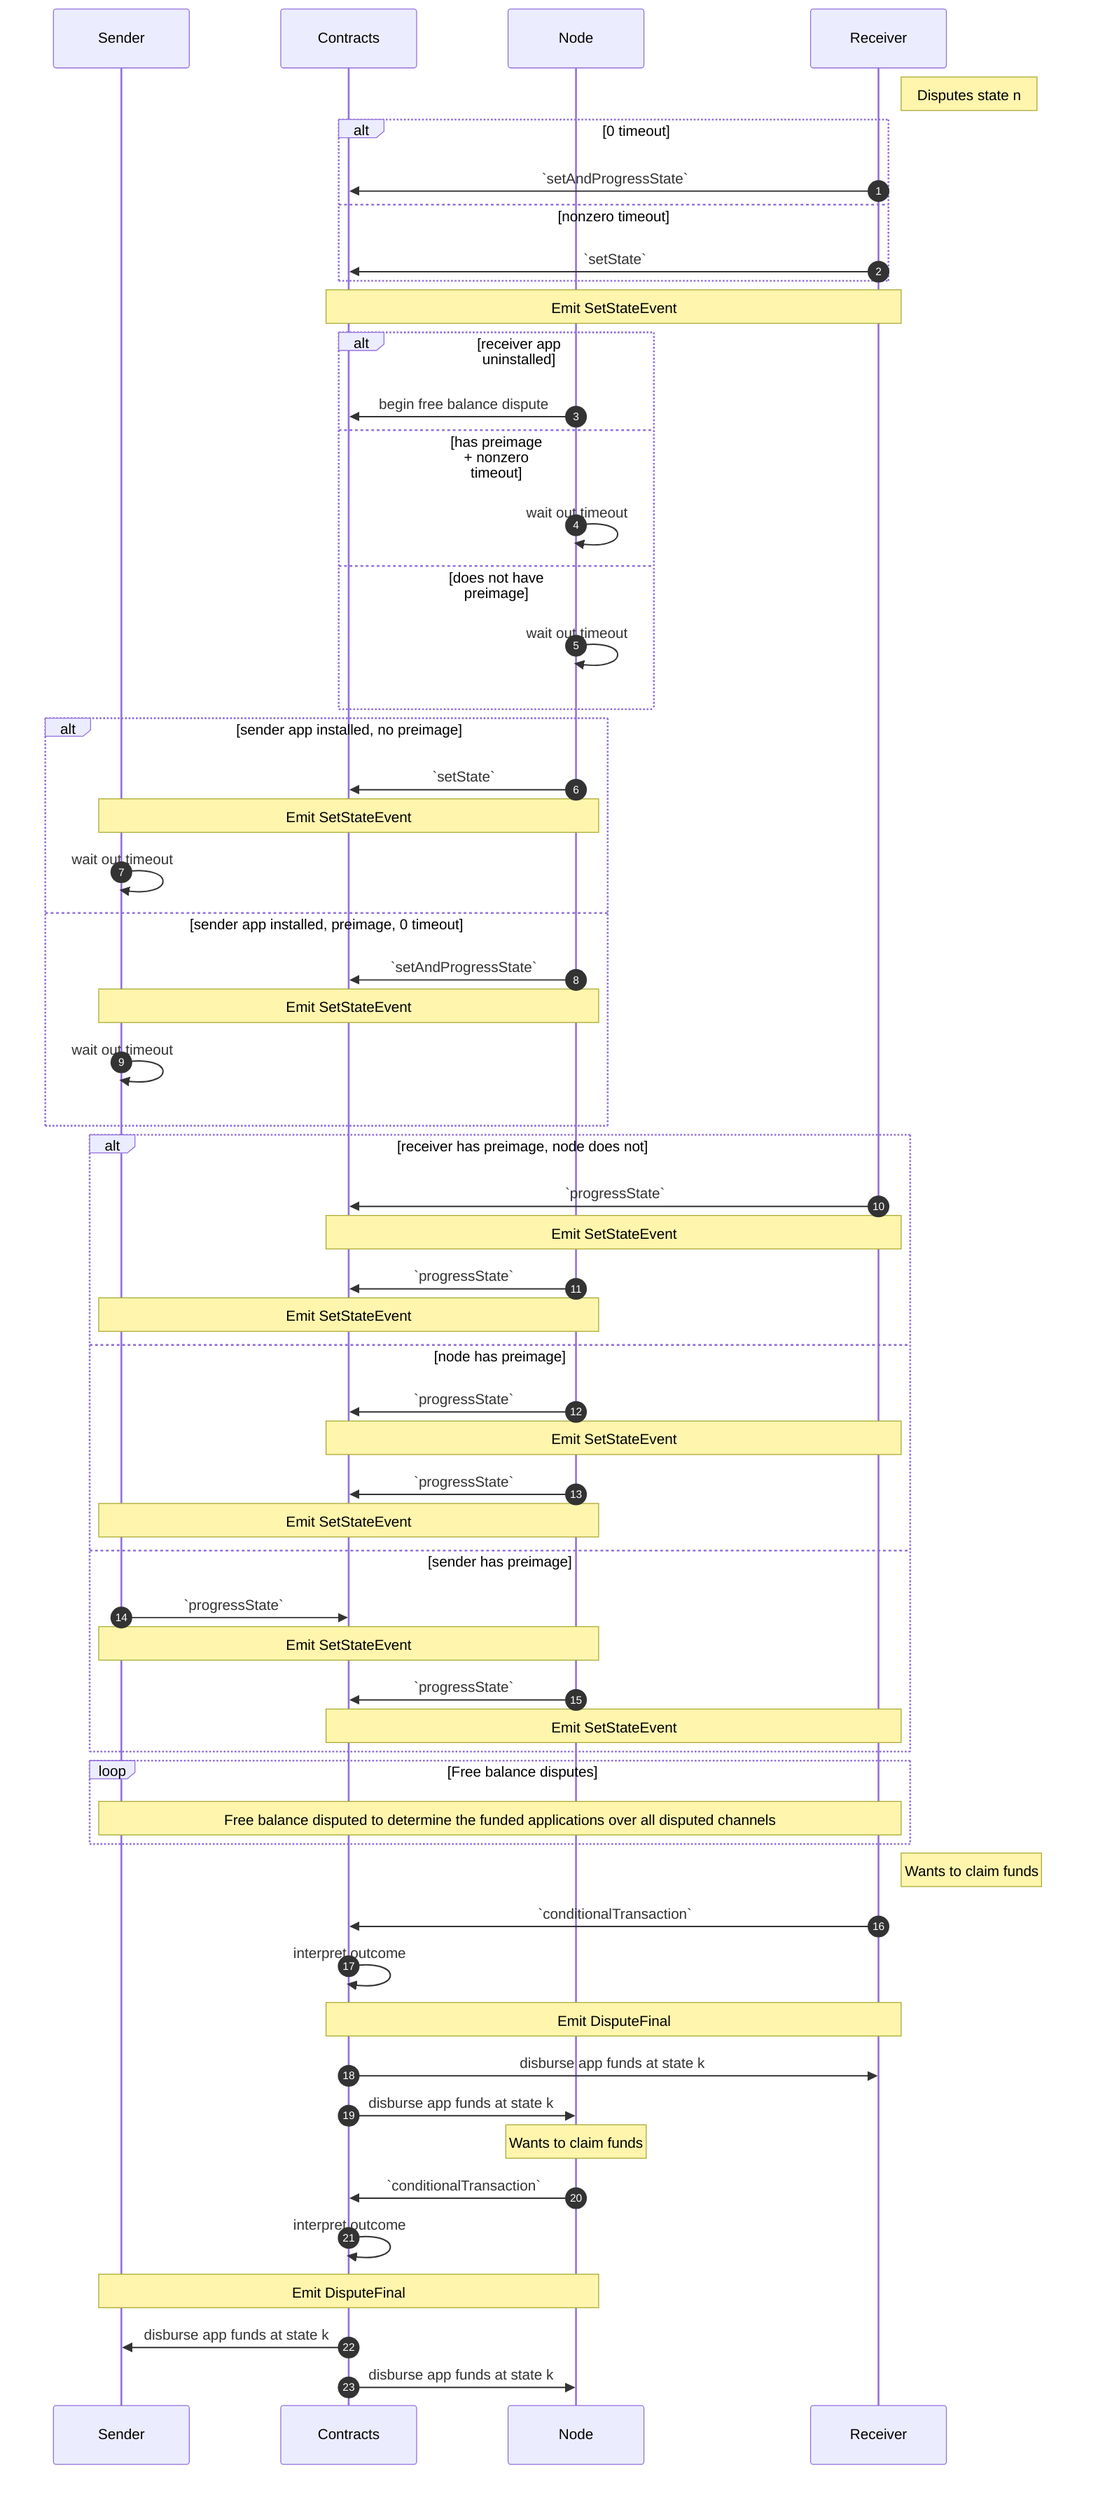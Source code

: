 sequenceDiagram
  participant Sender
  participant Contracts
  participant Node
  participant Receiver

  autonumber

  Note right of Receiver: Disputes state n

  alt 0 timeout
    Receiver->>Contracts: `setAndProgressState`

  else nonzero timeout
    Receiver->>Contracts: `setState`

  end

  Note over Receiver,Contracts: Emit SetStateEvent
  
  alt receiver app uninstalled
    Node->>Contracts: begin free balance dispute

  else has preimage + nonzero timeout
    Node->>Node: wait out timeout

  else does not have preimage
    Node->>Node: wait out timeout

  end

  alt sender app installed, no preimage
    Node->>Contracts: `setState`
    Note over Sender,Node: Emit SetStateEvent
    Sender->>Sender: wait out timeout

  else sender app installed, preimage, 0 timeout
    Node->>Contracts: `setAndProgressState`
    Note over Sender,Node: Emit SetStateEvent
    Sender->>Sender: wait out timeout

  end

  alt receiver has preimage, node does not
    Receiver->>Contracts: `progressState`
    Note over Receiver,Contracts: Emit SetStateEvent

    Node->>Contracts: `progressState`
    Note over Sender,Node: Emit SetStateEvent

  else node has preimage
    Node->>Contracts: `progressState`
    Note over Receiver,Contracts: Emit SetStateEvent

    Node->>Contracts: `progressState`
    Note over Sender,Node: Emit SetStateEvent

  else sender has preimage
    Sender->>Contracts: `progressState`
    Note over Sender,Node: Emit SetStateEvent

    Node->>Contracts: `progressState`
    Note over Receiver,Contracts: Emit SetStateEvent

  end

  loop Free balance disputes
    Note over Sender,Receiver: Free balance disputed to determine the funded applications over all disputed channels
  end

  Note right of Receiver: Wants to claim funds
  Receiver->>Contracts: `conditionalTransaction`
  
  Contracts->>Contracts: interpret outcome
  Note over Receiver,Contracts: Emit DisputeFinal
  Contracts->>Receiver: disburse app funds at state k
  Contracts->>Node: disburse app funds at state k

  Note over Node: Wants to claim funds
  Node->>Contracts: `conditionalTransaction`
  
  Contracts->>Contracts: interpret outcome
  Note over Sender,Node: Emit DisputeFinal
  Contracts->>Sender: disburse app funds at state k
  Contracts->>Node: disburse app funds at state k